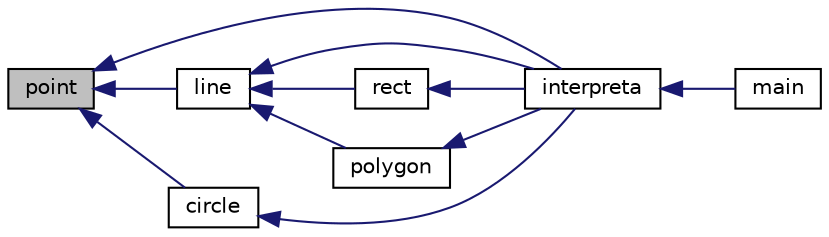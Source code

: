 digraph "point"
{
  edge [fontname="Helvetica",fontsize="10",labelfontname="Helvetica",labelfontsize="10"];
  node [fontname="Helvetica",fontsize="10",shape=record];
  rankdir="LR";
  Node50 [label="point",height=0.2,width=0.4,color="black", fillcolor="grey75", style="filled", fontcolor="black"];
  Node50 -> Node51 [dir="back",color="midnightblue",fontsize="10",style="solid",fontname="Helvetica"];
  Node51 [label="interpreta",height=0.2,width=0.4,color="black", fillcolor="white", style="filled",URL="$cpaint_8h.html#a9572edf4a5712e1f7d18cb1c044a5e23"];
  Node51 -> Node52 [dir="back",color="midnightblue",fontsize="10",style="solid",fontname="Helvetica"];
  Node52 [label="main",height=0.2,width=0.4,color="black", fillcolor="white", style="filled",URL="$main_8c.html#ae66f6b31b5ad750f1fe042a706a4e3d4"];
  Node50 -> Node53 [dir="back",color="midnightblue",fontsize="10",style="solid",fontname="Helvetica"];
  Node53 [label="line",height=0.2,width=0.4,color="black", fillcolor="white", style="filled",URL="$drawing_8h.html#a75a4caf1d590da5cf42077cc1e14349f",tooltip="Desenha uma linha. "];
  Node53 -> Node51 [dir="back",color="midnightblue",fontsize="10",style="solid",fontname="Helvetica"];
  Node53 -> Node54 [dir="back",color="midnightblue",fontsize="10",style="solid",fontname="Helvetica"];
  Node54 [label="rect",height=0.2,width=0.4,color="black", fillcolor="white", style="filled",URL="$drawing_8h.html#ad65927499dd1a95e9621b9e7e21712d3",tooltip="Desenha um retângulo. "];
  Node54 -> Node51 [dir="back",color="midnightblue",fontsize="10",style="solid",fontname="Helvetica"];
  Node53 -> Node55 [dir="back",color="midnightblue",fontsize="10",style="solid",fontname="Helvetica"];
  Node55 [label="polygon",height=0.2,width=0.4,color="black", fillcolor="white", style="filled",URL="$drawing_8h.html#a101c7e8b226a8f09fd228e9ce1178c7b",tooltip="Desenha um polígono. "];
  Node55 -> Node51 [dir="back",color="midnightblue",fontsize="10",style="solid",fontname="Helvetica"];
  Node50 -> Node56 [dir="back",color="midnightblue",fontsize="10",style="solid",fontname="Helvetica"];
  Node56 [label="circle",height=0.2,width=0.4,color="black", fillcolor="white", style="filled",URL="$drawing_8h.html#a2eaf855b9e7fcab490a7197ed7dc2d02",tooltip="Desenha um círculo. "];
  Node56 -> Node51 [dir="back",color="midnightblue",fontsize="10",style="solid",fontname="Helvetica"];
}
